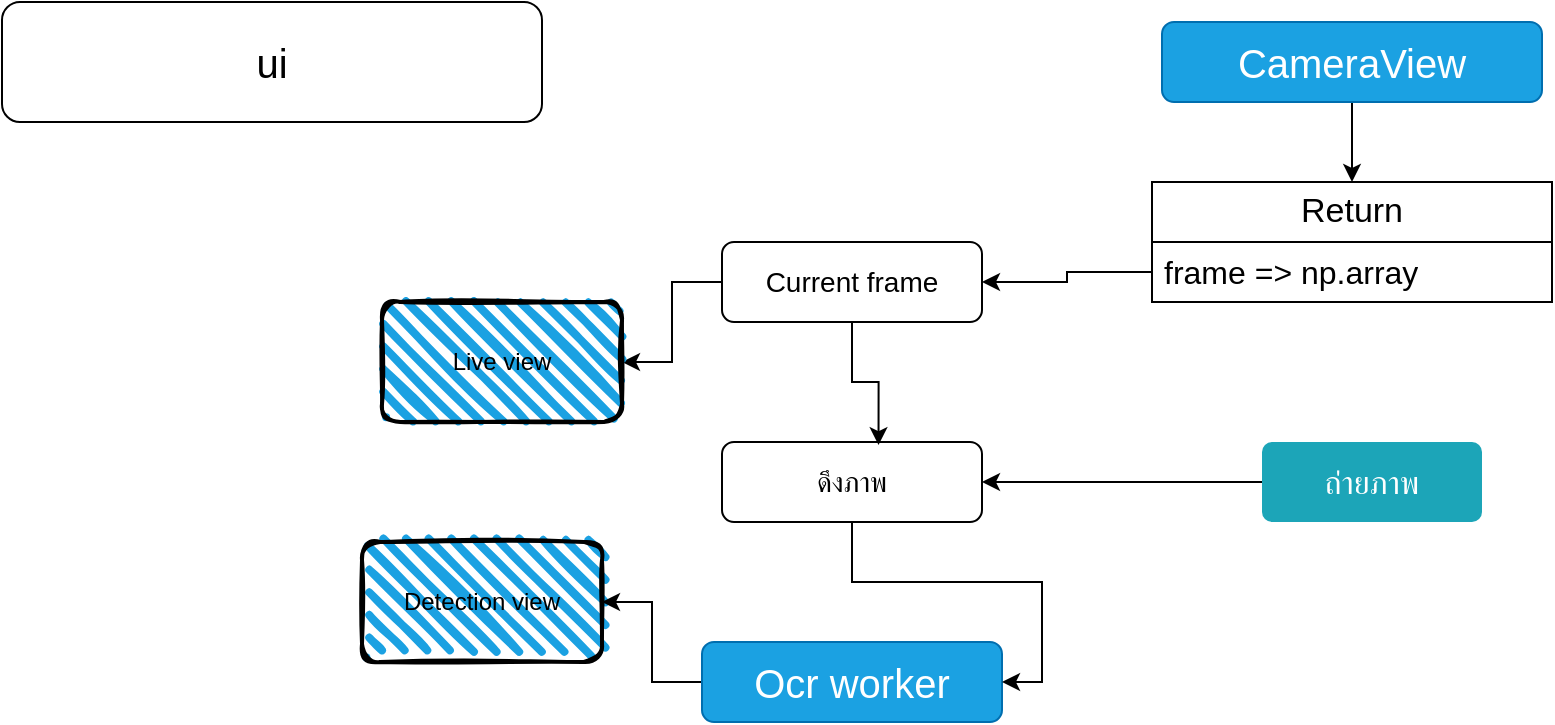 <mxfile version="28.1.2">
  <diagram name="Page-1" id="t-5Y3yDunQalcg0HqAGa">
    <mxGraphModel dx="1584" dy="934" grid="1" gridSize="10" guides="1" tooltips="1" connect="1" arrows="1" fold="1" page="1" pageScale="1" pageWidth="827" pageHeight="1169" math="0" shadow="0">
      <root>
        <mxCell id="0" />
        <mxCell id="1" parent="0" />
        <mxCell id="5x47AV5quTTACVVAW1_3-1" value="ui" style="rounded=1;whiteSpace=wrap;html=1;fontSize=20;" vertex="1" parent="1">
          <mxGeometry x="30" y="40" width="270" height="60" as="geometry" />
        </mxCell>
        <mxCell id="5x47AV5quTTACVVAW1_3-21" style="edgeStyle=orthogonalEdgeStyle;rounded=0;orthogonalLoop=1;jettySize=auto;html=1;entryX=0.5;entryY=0;entryDx=0;entryDy=0;" edge="1" parent="1" source="5x47AV5quTTACVVAW1_3-2" target="5x47AV5quTTACVVAW1_3-4">
          <mxGeometry relative="1" as="geometry" />
        </mxCell>
        <mxCell id="5x47AV5quTTACVVAW1_3-2" value="&lt;font&gt;CameraView&lt;/font&gt;" style="rounded=1;whiteSpace=wrap;html=1;fontSize=20;fillColor=#1ba1e2;fontColor=#ffffff;strokeColor=#006EAF;" vertex="1" parent="1">
          <mxGeometry x="610" y="50" width="190" height="40" as="geometry" />
        </mxCell>
        <mxCell id="5x47AV5quTTACVVAW1_3-4" value="Return" style="swimlane;fontStyle=0;childLayout=stackLayout;horizontal=1;startSize=30;horizontalStack=0;resizeParent=1;resizeParentMax=0;resizeLast=0;collapsible=1;marginBottom=0;whiteSpace=wrap;html=1;fontSize=17;" vertex="1" parent="1">
          <mxGeometry x="605" y="130" width="200" height="60" as="geometry" />
        </mxCell>
        <mxCell id="5x47AV5quTTACVVAW1_3-5" value="frame =&amp;gt; np.array" style="text;strokeColor=none;fillColor=none;align=left;verticalAlign=middle;spacingLeft=4;spacingRight=4;overflow=hidden;points=[[0,0.5],[1,0.5]];portConstraint=eastwest;rotatable=0;whiteSpace=wrap;html=1;fontSize=16;" vertex="1" parent="5x47AV5quTTACVVAW1_3-4">
          <mxGeometry y="30" width="200" height="30" as="geometry" />
        </mxCell>
        <mxCell id="5x47AV5quTTACVVAW1_3-16" style="edgeStyle=orthogonalEdgeStyle;rounded=0;orthogonalLoop=1;jettySize=auto;html=1;entryX=1;entryY=0.5;entryDx=0;entryDy=0;" edge="1" parent="1" source="5x47AV5quTTACVVAW1_3-5" target="5x47AV5quTTACVVAW1_3-11">
          <mxGeometry relative="1" as="geometry" />
        </mxCell>
        <mxCell id="5x47AV5quTTACVVAW1_3-28" value="" style="edgeStyle=orthogonalEdgeStyle;rounded=0;orthogonalLoop=1;jettySize=auto;html=1;" edge="1" parent="1" source="5x47AV5quTTACVVAW1_3-11" target="5x47AV5quTTACVVAW1_3-26">
          <mxGeometry relative="1" as="geometry" />
        </mxCell>
        <mxCell id="5x47AV5quTTACVVAW1_3-11" value="Current frame" style="rounded=1;whiteSpace=wrap;html=1;fontSize=14;" vertex="1" parent="1">
          <mxGeometry x="390" y="160" width="130" height="40" as="geometry" />
        </mxCell>
        <mxCell id="5x47AV5quTTACVVAW1_3-26" value="Live view" style="rounded=1;whiteSpace=wrap;html=1;strokeWidth=2;fillWeight=4;hachureGap=8;hachureAngle=45;fillColor=#1ba1e2;sketch=1;" vertex="1" parent="1">
          <mxGeometry x="220" y="190" width="120" height="60" as="geometry" />
        </mxCell>
        <mxCell id="5x47AV5quTTACVVAW1_3-29" value="Detection view" style="rounded=1;whiteSpace=wrap;html=1;strokeWidth=2;fillWeight=4;hachureGap=8;hachureAngle=45;fillColor=#1ba1e2;sketch=1;" vertex="1" parent="1">
          <mxGeometry x="210" y="310" width="120" height="60" as="geometry" />
        </mxCell>
        <mxCell id="5x47AV5quTTACVVAW1_3-31" style="edgeStyle=orthogonalEdgeStyle;rounded=0;orthogonalLoop=1;jettySize=auto;html=1;entryX=1;entryY=0.5;entryDx=0;entryDy=0;" edge="1" parent="1" source="5x47AV5quTTACVVAW1_3-30" target="5x47AV5quTTACVVAW1_3-29">
          <mxGeometry relative="1" as="geometry" />
        </mxCell>
        <mxCell id="5x47AV5quTTACVVAW1_3-30" value="&lt;font&gt;Ocr worker&lt;/font&gt;" style="rounded=1;whiteSpace=wrap;html=1;fontSize=20;fillColor=#1ba1e2;fontColor=#ffffff;strokeColor=#006EAF;" vertex="1" parent="1">
          <mxGeometry x="380" y="360" width="150" height="40" as="geometry" />
        </mxCell>
        <mxCell id="5x47AV5quTTACVVAW1_3-38" style="edgeStyle=orthogonalEdgeStyle;rounded=0;orthogonalLoop=1;jettySize=auto;html=1;" edge="1" parent="1" source="5x47AV5quTTACVVAW1_3-34" target="5x47AV5quTTACVVAW1_3-37">
          <mxGeometry relative="1" as="geometry" />
        </mxCell>
        <mxCell id="5x47AV5quTTACVVAW1_3-34" value="ถ่ายภาพ" style="html=1;shadow=0;dashed=0;shape=mxgraph.bootstrap.rrect;rSize=5;strokeColor=none;strokeWidth=1;fillColor=#1CA5B8;fontColor=#FFFFFF;whiteSpace=wrap;align=center;verticalAlign=middle;spacingLeft=0;fontStyle=0;fontSize=16;spacing=5;" vertex="1" parent="1">
          <mxGeometry x="660" y="260" width="110" height="40" as="geometry" />
        </mxCell>
        <mxCell id="5x47AV5quTTACVVAW1_3-41" style="edgeStyle=orthogonalEdgeStyle;rounded=0;orthogonalLoop=1;jettySize=auto;html=1;entryX=1;entryY=0.5;entryDx=0;entryDy=0;" edge="1" parent="1" source="5x47AV5quTTACVVAW1_3-37" target="5x47AV5quTTACVVAW1_3-30">
          <mxGeometry relative="1" as="geometry" />
        </mxCell>
        <mxCell id="5x47AV5quTTACVVAW1_3-37" value="ดึงภาพ" style="rounded=1;whiteSpace=wrap;html=1;fontSize=14;" vertex="1" parent="1">
          <mxGeometry x="390" y="260" width="130" height="40" as="geometry" />
        </mxCell>
        <mxCell id="5x47AV5quTTACVVAW1_3-40" style="edgeStyle=orthogonalEdgeStyle;rounded=0;orthogonalLoop=1;jettySize=auto;html=1;entryX=0.602;entryY=0.039;entryDx=0;entryDy=0;entryPerimeter=0;" edge="1" parent="1" source="5x47AV5quTTACVVAW1_3-11" target="5x47AV5quTTACVVAW1_3-37">
          <mxGeometry relative="1" as="geometry" />
        </mxCell>
      </root>
    </mxGraphModel>
  </diagram>
</mxfile>
